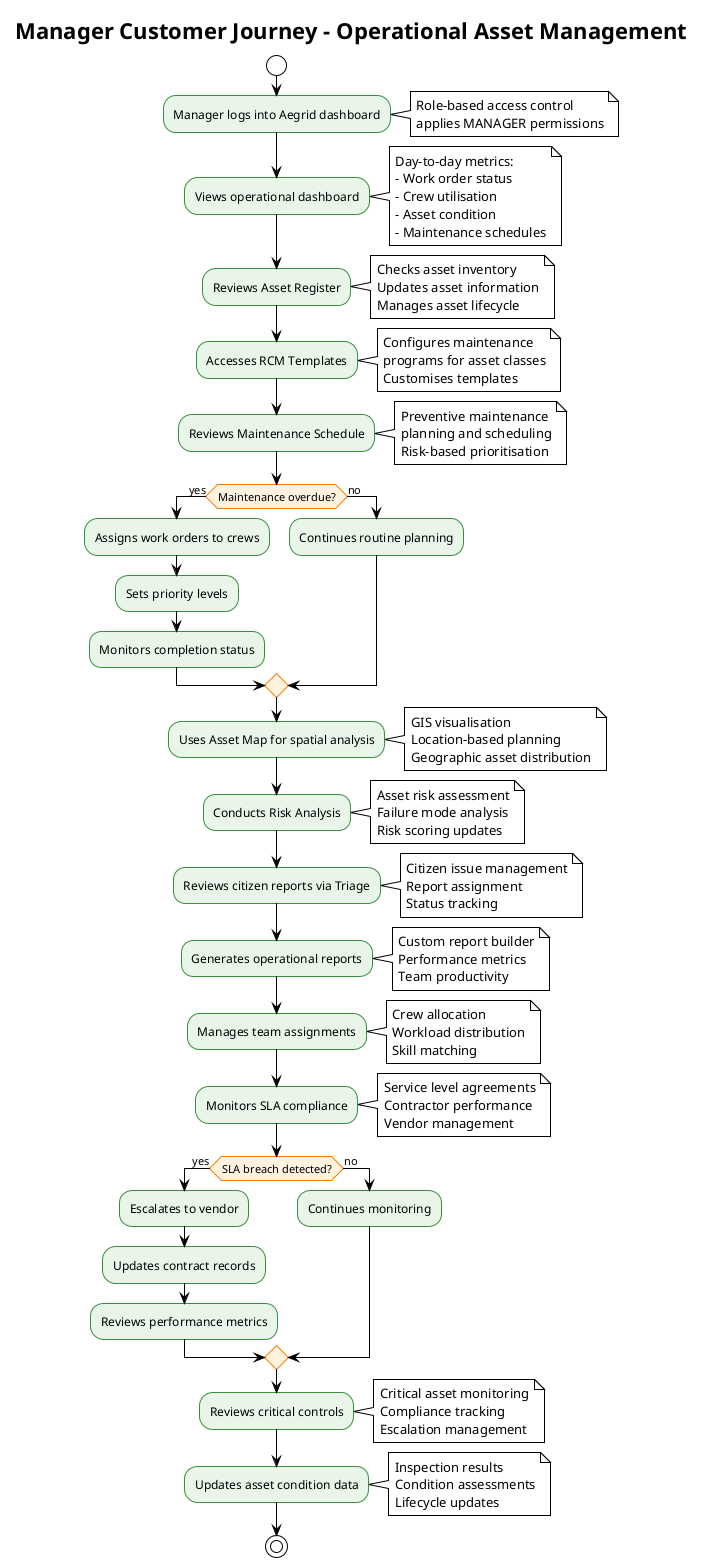 @startuml Manager Customer Journey
!theme plain
skinparam backgroundColor #FFFFFF
skinparam activity {
  BackgroundColor #E8F5E8
  BorderColor #388E3C
  FontColor #000000
}
skinparam activityDiamond {
  BackgroundColor #FFF3E0
  BorderColor #F57C00
  FontColor #000000
}

title Manager Customer Journey - Operational Asset Management

start

:Manager logs into Aegrid dashboard;
note right: Role-based access control\napplies MANAGER permissions

:Views operational dashboard;
note right: Day-to-day metrics:\n- Work order status\n- Crew utilisation\n- Asset condition\n- Maintenance schedules

:Reviews Asset Register;
note right: Checks asset inventory\nUpdates asset information\nManages asset lifecycle

:Accesses RCM Templates;
note right: Configures maintenance\nprograms for asset classes\nCustomises templates

:Reviews Maintenance Schedule;
note right: Preventive maintenance\nplanning and scheduling\nRisk-based prioritisation

if (Maintenance overdue?) then (yes)
  :Assigns work orders to crews;
  :Sets priority levels;
  :Monitors completion status;
else (no)
  :Continues routine planning;
endif

:Uses Asset Map for spatial analysis;
note right: GIS visualisation\nLocation-based planning\nGeographic asset distribution

:Conducts Risk Analysis;
note right: Asset risk assessment\nFailure mode analysis\nRisk scoring updates

:Reviews citizen reports via Triage;
note right: Citizen issue management\nReport assignment\nStatus tracking

:Generates operational reports;
note right: Custom report builder\nPerformance metrics\nTeam productivity

:Manages team assignments;
note right: Crew allocation\nWorkload distribution\nSkill matching

:Monitors SLA compliance;
note right: Service level agreements\nContractor performance\nVendor management

if (SLA breach detected?) then (yes)
  :Escalates to vendor;
  :Updates contract records;
  :Reviews performance metrics;
else (no)
  :Continues monitoring;
endif

:Reviews critical controls;
note right: Critical asset monitoring\nCompliance tracking\nEscalation management

:Updates asset condition data;
note right: Inspection results\nCondition assessments\nLifecycle updates

stop

@enduml
